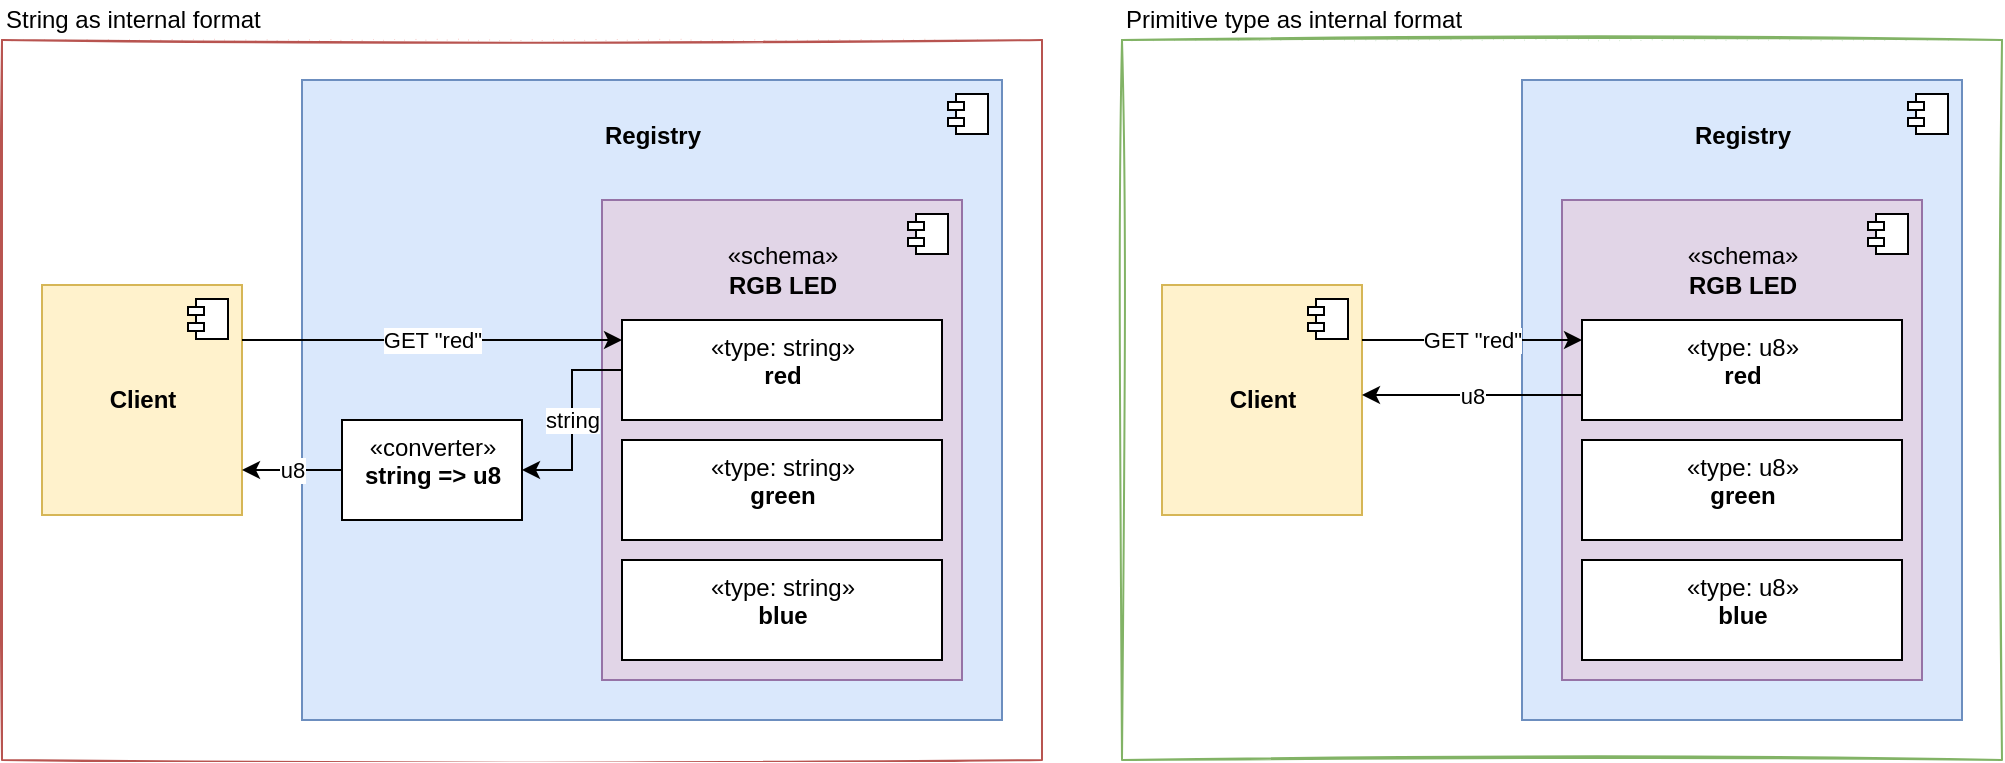 <mxfile>
    <diagram id="qsWdjLXhYfynifRHrDlj" name="Page-1">
        <mxGraphModel dx="517" dy="1678" grid="1" gridSize="10" guides="1" tooltips="1" connect="1" arrows="1" fold="1" page="1" pageScale="1" pageWidth="1169" pageHeight="827" math="0" shadow="0">
            <root>
                <mxCell id="0"/>
                <mxCell id="1" parent="0"/>
                <mxCell id="42" value="" style="swimlane;startSize=0;fillColor=#d5e8d4;strokeColor=#82b366;sketch=1;" parent="1" vertex="1">
                    <mxGeometry x="620" y="-690" width="440" height="360" as="geometry"/>
                </mxCell>
                <mxCell id="244" value="&lt;b&gt;&lt;br&gt;Registry&lt;/b&gt;" style="html=1;dropTarget=0;verticalAlign=top;fillColor=#dae8fc;strokeColor=#6c8ebf;sketch=0;" parent="42" vertex="1">
                    <mxGeometry x="200" y="20" width="220" height="320" as="geometry"/>
                </mxCell>
                <mxCell id="245" value="" style="shape=module;jettyWidth=8;jettyHeight=4;sketch=0;" parent="244" vertex="1">
                    <mxGeometry x="1" width="20" height="20" relative="1" as="geometry">
                        <mxPoint x="-27" y="7" as="offset"/>
                    </mxGeometry>
                </mxCell>
                <mxCell id="246" value="&lt;br&gt;«schema»&lt;br&gt;&lt;b&gt;RGB LED&lt;/b&gt;" style="html=1;dropTarget=0;verticalAlign=top;fillColor=#e1d5e7;strokeColor=#9673a6;sketch=0;" parent="42" vertex="1">
                    <mxGeometry x="220" y="80" width="180" height="240" as="geometry"/>
                </mxCell>
                <mxCell id="247" value="" style="shape=module;jettyWidth=8;jettyHeight=4;sketch=0;" parent="246" vertex="1">
                    <mxGeometry x="1" width="20" height="20" relative="1" as="geometry">
                        <mxPoint x="-27" y="7" as="offset"/>
                    </mxGeometry>
                </mxCell>
                <mxCell id="248" value="«type: u8»&lt;br&gt;&lt;b&gt;red&lt;/b&gt;" style="html=1;dropTarget=0;verticalAlign=top;sketch=0;" parent="42" vertex="1">
                    <mxGeometry x="230" y="140" width="160" height="50" as="geometry"/>
                </mxCell>
                <mxCell id="249" value="«type: u8»&lt;br&gt;&lt;b&gt;green&lt;/b&gt;" style="html=1;dropTarget=0;verticalAlign=top;sketch=0;" parent="42" vertex="1">
                    <mxGeometry x="230" y="200" width="160" height="50" as="geometry"/>
                </mxCell>
                <mxCell id="250" value="«type: u8»&lt;br&gt;&lt;b&gt;blue&lt;/b&gt;" style="html=1;dropTarget=0;verticalAlign=top;sketch=0;" parent="42" vertex="1">
                    <mxGeometry x="230" y="260" width="160" height="50" as="geometry"/>
                </mxCell>
                <mxCell id="251" value="&lt;b&gt;Client&lt;/b&gt;" style="html=1;dropTarget=0;verticalAlign=middle;fillColor=#fff2cc;strokeColor=#d6b656;glass=0;rounded=0;shadow=0;sketch=0;" parent="42" vertex="1">
                    <mxGeometry x="20" y="122.5" width="100" height="115" as="geometry"/>
                </mxCell>
                <mxCell id="252" value="" style="shape=module;jettyWidth=8;jettyHeight=4;sketch=0;" parent="251" vertex="1">
                    <mxGeometry x="1" width="20" height="20" relative="1" as="geometry">
                        <mxPoint x="-27" y="7" as="offset"/>
                    </mxGeometry>
                </mxCell>
                <mxCell id="253" value="GET &quot;red&quot;" style="edgeStyle=elbowEdgeStyle;html=1;elbow=vertical;rounded=0;" parent="42" source="251" target="248" edge="1">
                    <mxGeometry relative="1" as="geometry">
                        <mxPoint x="-320" y="787.5" as="sourcePoint"/>
                        <mxPoint x="30" y="780" as="targetPoint"/>
                        <Array as="points">
                            <mxPoint x="140" y="150"/>
                            <mxPoint x="70" y="90"/>
                        </Array>
                    </mxGeometry>
                </mxCell>
                <mxCell id="254" value="u8" style="html=1;elbow=vertical;rounded=0;exitX=0;exitY=0.75;exitDx=0;exitDy=0;edgeStyle=orthogonalEdgeStyle;" parent="42" source="248" target="251" edge="1">
                    <mxGeometry relative="1" as="geometry">
                        <mxPoint x="525" y="790" as="targetPoint"/>
                        <mxPoint x="90" y="215" as="sourcePoint"/>
                        <Array as="points">
                            <mxPoint x="170" y="178"/>
                            <mxPoint x="170" y="178"/>
                        </Array>
                    </mxGeometry>
                </mxCell>
                <mxCell id="46" value="String as internal format" style="text;html=1;align=left;verticalAlign=middle;resizable=0;points=[];autosize=1;strokeColor=none;fillColor=none;sketch=0;" parent="1" vertex="1">
                    <mxGeometry x="60" y="-710" width="140" height="20" as="geometry"/>
                </mxCell>
                <mxCell id="47" value="Primitive type as internal format" style="text;html=1;align=left;verticalAlign=middle;resizable=0;points=[];autosize=1;strokeColor=none;fillColor=none;sketch=0;" parent="1" vertex="1">
                    <mxGeometry x="620" y="-710" width="180" height="20" as="geometry"/>
                </mxCell>
                <mxCell id="232" value="" style="swimlane;startSize=0;fillColor=#f8cecc;strokeColor=#b85450;sketch=1;" parent="1" vertex="1">
                    <mxGeometry x="60" y="-690" width="520" height="360" as="geometry"/>
                </mxCell>
                <mxCell id="219" value="&lt;b&gt;&lt;br&gt;Registry&lt;/b&gt;" style="html=1;dropTarget=0;verticalAlign=top;fillColor=#dae8fc;strokeColor=#6c8ebf;sketch=0;" parent="232" vertex="1">
                    <mxGeometry x="150" y="20" width="350" height="320" as="geometry"/>
                </mxCell>
                <mxCell id="220" value="" style="shape=module;jettyWidth=8;jettyHeight=4;sketch=0;" parent="219" vertex="1">
                    <mxGeometry x="1" width="20" height="20" relative="1" as="geometry">
                        <mxPoint x="-27" y="7" as="offset"/>
                    </mxGeometry>
                </mxCell>
                <mxCell id="221" value="&lt;br&gt;«schema»&lt;br&gt;&lt;b&gt;RGB LED&lt;/b&gt;" style="html=1;dropTarget=0;verticalAlign=top;fillColor=#e1d5e7;strokeColor=#9673a6;sketch=0;" parent="232" vertex="1">
                    <mxGeometry x="300" y="80" width="180" height="240" as="geometry"/>
                </mxCell>
                <mxCell id="222" value="" style="shape=module;jettyWidth=8;jettyHeight=4;sketch=0;" parent="221" vertex="1">
                    <mxGeometry x="1" width="20" height="20" relative="1" as="geometry">
                        <mxPoint x="-27" y="7" as="offset"/>
                    </mxGeometry>
                </mxCell>
                <mxCell id="223" value="«type: string»&lt;br&gt;&lt;b&gt;red&lt;/b&gt;" style="html=1;dropTarget=0;verticalAlign=top;sketch=0;" parent="232" vertex="1">
                    <mxGeometry x="310" y="140" width="160" height="50" as="geometry"/>
                </mxCell>
                <mxCell id="224" value="«type: string»&lt;br&gt;&lt;b&gt;green&lt;/b&gt;" style="html=1;dropTarget=0;verticalAlign=top;sketch=0;" parent="232" vertex="1">
                    <mxGeometry x="310" y="200" width="160" height="50" as="geometry"/>
                </mxCell>
                <mxCell id="225" value="«type: string»&lt;br&gt;&lt;b&gt;blue&lt;/b&gt;" style="html=1;dropTarget=0;verticalAlign=top;sketch=0;" parent="232" vertex="1">
                    <mxGeometry x="310" y="260" width="160" height="50" as="geometry"/>
                </mxCell>
                <mxCell id="226" value="&lt;b&gt;Client&lt;/b&gt;" style="html=1;dropTarget=0;verticalAlign=middle;fillColor=#fff2cc;strokeColor=#d6b656;glass=0;rounded=0;shadow=0;sketch=0;" parent="232" vertex="1">
                    <mxGeometry x="20" y="122.5" width="100" height="115" as="geometry"/>
                </mxCell>
                <mxCell id="227" value="" style="shape=module;jettyWidth=8;jettyHeight=4;sketch=0;" parent="226" vertex="1">
                    <mxGeometry x="1" width="20" height="20" relative="1" as="geometry">
                        <mxPoint x="-27" y="7" as="offset"/>
                    </mxGeometry>
                </mxCell>
                <mxCell id="228" value="GET &quot;red&quot;" style="edgeStyle=elbowEdgeStyle;html=1;elbow=vertical;rounded=0;" parent="232" source="226" target="223" edge="1">
                    <mxGeometry relative="1" as="geometry">
                        <mxPoint x="-180" y="97.5" as="sourcePoint"/>
                        <mxPoint x="170" y="90" as="targetPoint"/>
                        <Array as="points">
                            <mxPoint x="220" y="150"/>
                            <mxPoint x="150" y="90"/>
                        </Array>
                    </mxGeometry>
                </mxCell>
                <mxCell id="229" value="u8" style="html=1;elbow=vertical;rounded=0;exitX=0;exitY=0.5;exitDx=0;exitDy=0;edgeStyle=orthogonalEdgeStyle;" parent="232" source="231" target="226" edge="1">
                    <mxGeometry relative="1" as="geometry">
                        <mxPoint x="665" y="100" as="targetPoint"/>
                        <mxPoint x="10" y="215" as="sourcePoint"/>
                        <Array as="points">
                            <mxPoint x="130" y="215"/>
                            <mxPoint x="130" y="215"/>
                        </Array>
                    </mxGeometry>
                </mxCell>
                <mxCell id="230" value="string" style="edgeStyle=orthogonalEdgeStyle;html=1;elbow=vertical;rounded=0;entryX=1;entryY=0.5;entryDx=0;entryDy=0;" parent="232" source="223" target="231" edge="1">
                    <mxGeometry relative="1" as="geometry">
                        <mxPoint x="140" y="165" as="sourcePoint"/>
                        <mxPoint x="240" y="225" as="targetPoint"/>
                    </mxGeometry>
                </mxCell>
                <mxCell id="231" value="«converter»&lt;br&gt;&lt;b&gt;string =&amp;gt; u8&lt;/b&gt;" style="html=1;dropTarget=0;verticalAlign=top;sketch=0;" parent="232" vertex="1">
                    <mxGeometry x="170" y="190" width="90" height="50" as="geometry"/>
                </mxCell>
            </root>
        </mxGraphModel>
    </diagram>
</mxfile>